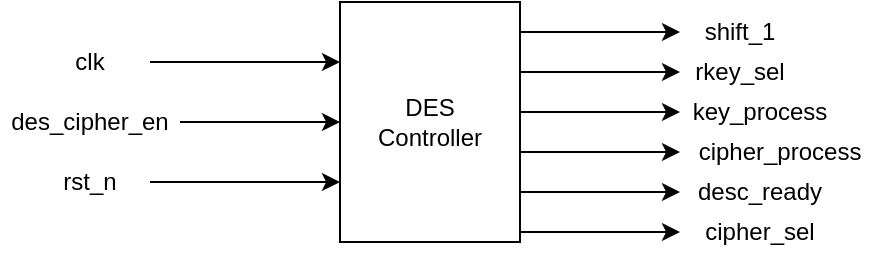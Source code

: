 <mxfile version="26.0.4" pages="4">
  <diagram name="DES_Controller_Interface" id="k89SSIEbZWFeaeD69OOl">
    <mxGraphModel dx="1050" dy="621" grid="0" gridSize="10" guides="1" tooltips="1" connect="1" arrows="1" fold="1" page="1" pageScale="1" pageWidth="1654" pageHeight="1169" math="0" shadow="0">
      <root>
        <mxCell id="0" />
        <mxCell id="1" parent="0" />
        <mxCell id="YdsA5T3ryuXLzRbde0MM-16" style="edgeStyle=orthogonalEdgeStyle;rounded=0;orthogonalLoop=1;jettySize=auto;html=1;exitX=0.75;exitY=0;exitDx=0;exitDy=0;entryX=0;entryY=0.5;entryDx=0;entryDy=0;" parent="1" source="YdsA5T3ryuXLzRbde0MM-2" target="YdsA5T3ryuXLzRbde0MM-14" edge="1">
          <mxGeometry relative="1" as="geometry">
            <Array as="points">
              <mxPoint x="570" y="335" />
            </Array>
          </mxGeometry>
        </mxCell>
        <mxCell id="YdsA5T3ryuXLzRbde0MM-17" style="edgeStyle=orthogonalEdgeStyle;rounded=0;orthogonalLoop=1;jettySize=auto;html=1;exitX=0.75;exitY=0;exitDx=0;exitDy=0;entryX=0;entryY=0.5;entryDx=0;entryDy=0;" parent="1" source="YdsA5T3ryuXLzRbde0MM-2" target="YdsA5T3ryuXLzRbde0MM-13" edge="1">
          <mxGeometry relative="1" as="geometry">
            <Array as="points">
              <mxPoint x="570" y="315" />
            </Array>
          </mxGeometry>
        </mxCell>
        <mxCell id="YdsA5T3ryuXLzRbde0MM-18" style="edgeStyle=orthogonalEdgeStyle;rounded=0;orthogonalLoop=1;jettySize=auto;html=1;exitX=0.5;exitY=0;exitDx=0;exitDy=0;entryX=0;entryY=0.5;entryDx=0;entryDy=0;" parent="1" source="YdsA5T3ryuXLzRbde0MM-2" target="YdsA5T3ryuXLzRbde0MM-12" edge="1">
          <mxGeometry relative="1" as="geometry">
            <Array as="points">
              <mxPoint x="570" y="295" />
            </Array>
          </mxGeometry>
        </mxCell>
        <mxCell id="YdsA5T3ryuXLzRbde0MM-19" style="edgeStyle=orthogonalEdgeStyle;rounded=0;orthogonalLoop=1;jettySize=auto;html=1;exitX=0.25;exitY=0;exitDx=0;exitDy=0;entryX=0;entryY=0.5;entryDx=0;entryDy=0;" parent="1" source="YdsA5T3ryuXLzRbde0MM-2" target="YdsA5T3ryuXLzRbde0MM-11" edge="1">
          <mxGeometry relative="1" as="geometry">
            <Array as="points">
              <mxPoint x="570" y="275" />
            </Array>
          </mxGeometry>
        </mxCell>
        <mxCell id="YdsA5T3ryuXLzRbde0MM-20" style="edgeStyle=orthogonalEdgeStyle;rounded=0;orthogonalLoop=1;jettySize=auto;html=1;exitX=0.25;exitY=0;exitDx=0;exitDy=0;entryX=0;entryY=0.5;entryDx=0;entryDy=0;" parent="1" source="YdsA5T3ryuXLzRbde0MM-2" target="YdsA5T3ryuXLzRbde0MM-10" edge="1">
          <mxGeometry relative="1" as="geometry">
            <Array as="points">
              <mxPoint x="570" y="255" />
            </Array>
          </mxGeometry>
        </mxCell>
        <mxCell id="TTY1IVZ8NoZ_r-1hArFS-2" style="edgeStyle=orthogonalEdgeStyle;rounded=0;orthogonalLoop=1;jettySize=auto;html=1;exitX=0.75;exitY=0;exitDx=0;exitDy=0;entryX=0;entryY=0.5;entryDx=0;entryDy=0;" parent="1" source="YdsA5T3ryuXLzRbde0MM-2" target="TTY1IVZ8NoZ_r-1hArFS-1" edge="1">
          <mxGeometry relative="1" as="geometry">
            <Array as="points">
              <mxPoint x="570" y="355" />
            </Array>
          </mxGeometry>
        </mxCell>
        <mxCell id="YdsA5T3ryuXLzRbde0MM-2" value="" style="rounded=0;whiteSpace=wrap;html=1;rotation=90;" parent="1" vertex="1">
          <mxGeometry x="465" y="255" width="120" height="90" as="geometry" />
        </mxCell>
        <mxCell id="YdsA5T3ryuXLzRbde0MM-3" value="DES&lt;div&gt;Controller&lt;/div&gt;" style="text;html=1;align=center;verticalAlign=middle;whiteSpace=wrap;rounded=0;" parent="1" vertex="1">
          <mxGeometry x="495" y="285" width="60" height="30" as="geometry" />
        </mxCell>
        <mxCell id="YdsA5T3ryuXLzRbde0MM-5" style="edgeStyle=orthogonalEdgeStyle;rounded=0;orthogonalLoop=1;jettySize=auto;html=1;exitX=1;exitY=0.5;exitDx=0;exitDy=0;entryX=0.5;entryY=1;entryDx=0;entryDy=0;" parent="1" source="YdsA5T3ryuXLzRbde0MM-4" target="YdsA5T3ryuXLzRbde0MM-2" edge="1">
          <mxGeometry relative="1" as="geometry" />
        </mxCell>
        <mxCell id="YdsA5T3ryuXLzRbde0MM-4" value="des_cipher_en" style="text;html=1;align=center;verticalAlign=middle;whiteSpace=wrap;rounded=0;" parent="1" vertex="1">
          <mxGeometry x="310" y="285" width="90" height="30" as="geometry" />
        </mxCell>
        <mxCell id="YdsA5T3ryuXLzRbde0MM-7" style="edgeStyle=orthogonalEdgeStyle;rounded=0;orthogonalLoop=1;jettySize=auto;html=1;exitX=1;exitY=0.5;exitDx=0;exitDy=0;entryX=0.25;entryY=1;entryDx=0;entryDy=0;" parent="1" source="YdsA5T3ryuXLzRbde0MM-6" target="YdsA5T3ryuXLzRbde0MM-2" edge="1">
          <mxGeometry relative="1" as="geometry" />
        </mxCell>
        <mxCell id="YdsA5T3ryuXLzRbde0MM-6" value="clk" style="text;html=1;align=center;verticalAlign=middle;whiteSpace=wrap;rounded=0;" parent="1" vertex="1">
          <mxGeometry x="325" y="255" width="60" height="30" as="geometry" />
        </mxCell>
        <mxCell id="YdsA5T3ryuXLzRbde0MM-9" style="edgeStyle=orthogonalEdgeStyle;rounded=0;orthogonalLoop=1;jettySize=auto;html=1;exitX=1;exitY=0.5;exitDx=0;exitDy=0;entryX=0.75;entryY=1;entryDx=0;entryDy=0;" parent="1" source="YdsA5T3ryuXLzRbde0MM-8" target="YdsA5T3ryuXLzRbde0MM-2" edge="1">
          <mxGeometry relative="1" as="geometry" />
        </mxCell>
        <mxCell id="YdsA5T3ryuXLzRbde0MM-8" value="rst_n" style="text;html=1;align=center;verticalAlign=middle;whiteSpace=wrap;rounded=0;" parent="1" vertex="1">
          <mxGeometry x="325" y="315" width="60" height="30" as="geometry" />
        </mxCell>
        <mxCell id="YdsA5T3ryuXLzRbde0MM-10" value="shift_1" style="text;html=1;align=center;verticalAlign=middle;whiteSpace=wrap;rounded=0;" parent="1" vertex="1">
          <mxGeometry x="650" y="240" width="60" height="30" as="geometry" />
        </mxCell>
        <mxCell id="YdsA5T3ryuXLzRbde0MM-11" value="rkey_sel" style="text;html=1;align=center;verticalAlign=middle;whiteSpace=wrap;rounded=0;" parent="1" vertex="1">
          <mxGeometry x="650" y="260" width="60" height="30" as="geometry" />
        </mxCell>
        <mxCell id="YdsA5T3ryuXLzRbde0MM-12" value="key_process" style="text;html=1;align=center;verticalAlign=middle;whiteSpace=wrap;rounded=0;" parent="1" vertex="1">
          <mxGeometry x="650" y="280" width="80" height="30" as="geometry" />
        </mxCell>
        <mxCell id="YdsA5T3ryuXLzRbde0MM-13" value="cipher_process" style="text;html=1;align=center;verticalAlign=middle;whiteSpace=wrap;rounded=0;" parent="1" vertex="1">
          <mxGeometry x="650" y="300" width="100" height="30" as="geometry" />
        </mxCell>
        <mxCell id="YdsA5T3ryuXLzRbde0MM-14" value="desc_ready" style="text;html=1;align=center;verticalAlign=middle;whiteSpace=wrap;rounded=0;" parent="1" vertex="1">
          <mxGeometry x="650" y="320" width="80" height="30" as="geometry" />
        </mxCell>
        <mxCell id="TTY1IVZ8NoZ_r-1hArFS-1" value="cipher_sel" style="text;html=1;align=center;verticalAlign=middle;whiteSpace=wrap;rounded=0;" parent="1" vertex="1">
          <mxGeometry x="650" y="340" width="80" height="30" as="geometry" />
        </mxCell>
      </root>
    </mxGraphModel>
  </diagram>
  <diagram id="LMHIF4eNHdPOfSSeTVo9" name="DES_Controller_Design">
    <mxGraphModel dx="1313" dy="776" grid="0" gridSize="10" guides="1" tooltips="1" connect="1" arrows="1" fold="1" page="1" pageScale="1" pageWidth="1654" pageHeight="1169" math="0" shadow="0">
      <root>
        <mxCell id="0" />
        <mxCell id="1" parent="0" />
        <mxCell id="DKXa0zYhm-C5U-29OT_S-4" value="" style="rounded=0;whiteSpace=wrap;html=1;fillColor=#f8cecc;strokeColor=#b85450;" vertex="1" parent="1">
          <mxGeometry x="220" y="60" width="660" height="410" as="geometry" />
        </mxCell>
        <mxCell id="kXGzfPqMYd_aEYea5C3X-18" style="edgeStyle=orthogonalEdgeStyle;rounded=0;orthogonalLoop=1;jettySize=auto;html=1;exitX=0.5;exitY=0;exitDx=0;exitDy=0;entryX=0.5;entryY=1;entryDx=0;entryDy=0;" edge="1" parent="1" source="ABwLdNoq9s5ZUgQedb3x-1" target="kXGzfPqMYd_aEYea5C3X-9">
          <mxGeometry relative="1" as="geometry" />
        </mxCell>
        <mxCell id="ABwLdNoq9s5ZUgQedb3x-1" value="" style="shape=trapezoid;perimeter=trapezoidPerimeter;whiteSpace=wrap;html=1;fixedSize=1;rotation=90;" vertex="1" parent="1">
          <mxGeometry x="250" y="310" width="120" height="60" as="geometry" />
        </mxCell>
        <mxCell id="ABwLdNoq9s5ZUgQedb3x-2" value="1X" style="text;html=1;align=center;verticalAlign=middle;whiteSpace=wrap;rounded=0;" vertex="1" parent="1">
          <mxGeometry x="295" y="300" width="30" height="30" as="geometry" />
        </mxCell>
        <mxCell id="ABwLdNoq9s5ZUgQedb3x-3" value="10" style="text;html=1;align=center;verticalAlign=middle;whiteSpace=wrap;rounded=0;" vertex="1" parent="1">
          <mxGeometry x="295" y="325" width="30" height="30" as="geometry" />
        </mxCell>
        <mxCell id="kXGzfPqMYd_aEYea5C3X-4" style="edgeStyle=orthogonalEdgeStyle;rounded=0;orthogonalLoop=1;jettySize=auto;html=1;exitX=1;exitY=0.5;exitDx=0;exitDy=0;entryX=0;entryY=0.75;entryDx=0;entryDy=0;" edge="1" parent="1" source="kXGzfPqMYd_aEYea5C3X-1" target="ABwLdNoq9s5ZUgQedb3x-1">
          <mxGeometry relative="1" as="geometry" />
        </mxCell>
        <mxCell id="kXGzfPqMYd_aEYea5C3X-1" value="des_cipher_en" style="text;html=1;align=center;verticalAlign=middle;whiteSpace=wrap;rounded=0;" vertex="1" parent="1">
          <mxGeometry x="80" y="165" width="100" height="30" as="geometry" />
        </mxCell>
        <mxCell id="kXGzfPqMYd_aEYea5C3X-20" style="edgeStyle=orthogonalEdgeStyle;rounded=0;orthogonalLoop=1;jettySize=auto;html=1;exitX=1;exitY=0.5;exitDx=0;exitDy=0;entryX=0;entryY=0.25;entryDx=0;entryDy=0;" edge="1" parent="1" source="kXGzfPqMYd_aEYea5C3X-2" target="kXGzfPqMYd_aEYea5C3X-11">
          <mxGeometry relative="1" as="geometry" />
        </mxCell>
        <mxCell id="kXGzfPqMYd_aEYea5C3X-22" style="edgeStyle=orthogonalEdgeStyle;rounded=0;orthogonalLoop=1;jettySize=auto;html=1;exitX=1;exitY=0.5;exitDx=0;exitDy=0;entryX=0;entryY=0.25;entryDx=0;entryDy=0;" edge="1" parent="1" source="kXGzfPqMYd_aEYea5C3X-2" target="kXGzfPqMYd_aEYea5C3X-13">
          <mxGeometry relative="1" as="geometry" />
        </mxCell>
        <mxCell id="kXGzfPqMYd_aEYea5C3X-34" style="edgeStyle=orthogonalEdgeStyle;rounded=0;orthogonalLoop=1;jettySize=auto;html=1;exitX=1;exitY=0.5;exitDx=0;exitDy=0;entryX=0.25;entryY=1;entryDx=0;entryDy=0;" edge="1" parent="1" source="kXGzfPqMYd_aEYea5C3X-2" target="kXGzfPqMYd_aEYea5C3X-30">
          <mxGeometry relative="1" as="geometry" />
        </mxCell>
        <mxCell id="kXGzfPqMYd_aEYea5C3X-2" value="rst_n" style="text;html=1;align=center;verticalAlign=middle;whiteSpace=wrap;rounded=0;" vertex="1" parent="1">
          <mxGeometry x="80" y="110" width="100" height="30" as="geometry" />
        </mxCell>
        <mxCell id="kXGzfPqMYd_aEYea5C3X-19" style="edgeStyle=orthogonalEdgeStyle;rounded=0;orthogonalLoop=1;jettySize=auto;html=1;exitX=1;exitY=0.5;exitDx=0;exitDy=0;entryX=0;entryY=0.75;entryDx=0;entryDy=0;" edge="1" parent="1" source="kXGzfPqMYd_aEYea5C3X-3" target="kXGzfPqMYd_aEYea5C3X-11">
          <mxGeometry relative="1" as="geometry" />
        </mxCell>
        <mxCell id="kXGzfPqMYd_aEYea5C3X-21" style="edgeStyle=orthogonalEdgeStyle;rounded=0;orthogonalLoop=1;jettySize=auto;html=1;exitX=1;exitY=0.5;exitDx=0;exitDy=0;entryX=0;entryY=0.75;entryDx=0;entryDy=0;" edge="1" parent="1" source="kXGzfPqMYd_aEYea5C3X-3" target="kXGzfPqMYd_aEYea5C3X-13">
          <mxGeometry relative="1" as="geometry" />
        </mxCell>
        <mxCell id="kXGzfPqMYd_aEYea5C3X-35" style="edgeStyle=orthogonalEdgeStyle;rounded=0;orthogonalLoop=1;jettySize=auto;html=1;exitX=1;exitY=0.5;exitDx=0;exitDy=0;" edge="1" parent="1" source="kXGzfPqMYd_aEYea5C3X-3">
          <mxGeometry relative="1" as="geometry">
            <mxPoint x="650" y="149.968" as="targetPoint" />
          </mxGeometry>
        </mxCell>
        <mxCell id="kXGzfPqMYd_aEYea5C3X-3" value="clk" style="text;html=1;align=center;verticalAlign=middle;whiteSpace=wrap;rounded=0;" vertex="1" parent="1">
          <mxGeometry x="80" y="135" width="100" height="30" as="geometry" />
        </mxCell>
        <mxCell id="kXGzfPqMYd_aEYea5C3X-16" style="edgeStyle=orthogonalEdgeStyle;rounded=0;orthogonalLoop=1;jettySize=auto;html=1;exitX=0.5;exitY=0;exitDx=0;exitDy=0;entryX=0.5;entryY=1;entryDx=0;entryDy=0;" edge="1" parent="1" source="kXGzfPqMYd_aEYea5C3X-9" target="kXGzfPqMYd_aEYea5C3X-12">
          <mxGeometry relative="1" as="geometry" />
        </mxCell>
        <mxCell id="kXGzfPqMYd_aEYea5C3X-17" style="edgeStyle=orthogonalEdgeStyle;rounded=0;orthogonalLoop=1;jettySize=auto;html=1;exitX=0.5;exitY=0;exitDx=0;exitDy=0;entryX=0.75;entryY=1;entryDx=0;entryDy=0;" edge="1" parent="1" source="kXGzfPqMYd_aEYea5C3X-9" target="ABwLdNoq9s5ZUgQedb3x-1">
          <mxGeometry relative="1" as="geometry">
            <Array as="points">
              <mxPoint x="470" y="340" />
              <mxPoint x="470" y="430" />
              <mxPoint x="260" y="430" />
              <mxPoint x="260" y="370" />
            </Array>
          </mxGeometry>
        </mxCell>
        <mxCell id="kXGzfPqMYd_aEYea5C3X-38" style="edgeStyle=orthogonalEdgeStyle;rounded=0;orthogonalLoop=1;jettySize=auto;html=1;exitX=0.5;exitY=0;exitDx=0;exitDy=0;entryX=0.75;entryY=1;entryDx=0;entryDy=0;" edge="1" parent="1" source="kXGzfPqMYd_aEYea5C3X-9" target="kXGzfPqMYd_aEYea5C3X-30">
          <mxGeometry relative="1" as="geometry">
            <Array as="points">
              <mxPoint x="470" y="340" />
              <mxPoint x="470" y="185" />
            </Array>
          </mxGeometry>
        </mxCell>
        <mxCell id="DKXa0zYhm-C5U-29OT_S-2" style="edgeStyle=orthogonalEdgeStyle;rounded=0;orthogonalLoop=1;jettySize=auto;html=1;exitX=0.5;exitY=0;exitDx=0;exitDy=0;entryX=0;entryY=0.5;entryDx=0;entryDy=0;" edge="1" parent="1" source="kXGzfPqMYd_aEYea5C3X-9" target="kXGzfPqMYd_aEYea5C3X-47">
          <mxGeometry relative="1" as="geometry">
            <Array as="points">
              <mxPoint x="470" y="340" />
              <mxPoint x="470" y="430" />
              <mxPoint x="860" y="430" />
              <mxPoint x="860" y="195" />
            </Array>
          </mxGeometry>
        </mxCell>
        <mxCell id="kXGzfPqMYd_aEYea5C3X-9" value="" style="rounded=0;whiteSpace=wrap;html=1;rotation=90;" vertex="1" parent="1">
          <mxGeometry x="385" y="315" width="80" height="50" as="geometry" />
        </mxCell>
        <mxCell id="kXGzfPqMYd_aEYea5C3X-11" value="" style="triangle;whiteSpace=wrap;html=1;rotation=90;" vertex="1" parent="1">
          <mxGeometry x="410" y="290" width="30" height="50" as="geometry" />
        </mxCell>
        <mxCell id="mqd28L23aFEn1AIfQCQ8-10" style="edgeStyle=orthogonalEdgeStyle;rounded=0;orthogonalLoop=1;jettySize=auto;html=1;exitX=0.5;exitY=0;exitDx=0;exitDy=0;entryX=0;entryY=0.5;entryDx=0;entryDy=0;" edge="1" parent="1" source="kXGzfPqMYd_aEYea5C3X-12" target="kXGzfPqMYd_aEYea5C3X-48">
          <mxGeometry relative="1" as="geometry">
            <Array as="points">
              <mxPoint x="768" y="340" />
              <mxPoint x="768" y="295" />
            </Array>
          </mxGeometry>
        </mxCell>
        <mxCell id="kXGzfPqMYd_aEYea5C3X-12" value="" style="rounded=0;whiteSpace=wrap;html=1;rotation=90;" vertex="1" parent="1">
          <mxGeometry x="550" y="315" width="80" height="50" as="geometry" />
        </mxCell>
        <mxCell id="kXGzfPqMYd_aEYea5C3X-13" value="" style="triangle;whiteSpace=wrap;html=1;rotation=90;" vertex="1" parent="1">
          <mxGeometry x="575" y="290" width="30" height="50" as="geometry" />
        </mxCell>
        <mxCell id="kXGzfPqMYd_aEYea5C3X-28" style="edgeStyle=orthogonalEdgeStyle;rounded=0;orthogonalLoop=1;jettySize=auto;html=1;exitX=1;exitY=0.5;exitDx=0;exitDy=0;entryX=0.5;entryY=1;entryDx=0;entryDy=0;" edge="1" parent="1" source="kXGzfPqMYd_aEYea5C3X-24" target="ABwLdNoq9s5ZUgQedb3x-1">
          <mxGeometry relative="1" as="geometry" />
        </mxCell>
        <mxCell id="kXGzfPqMYd_aEYea5C3X-24" value="0" style="text;html=1;align=center;verticalAlign=middle;whiteSpace=wrap;rounded=0;" vertex="1" parent="1">
          <mxGeometry x="220" y="330" width="20" height="20" as="geometry" />
        </mxCell>
        <mxCell id="kXGzfPqMYd_aEYea5C3X-26" style="edgeStyle=orthogonalEdgeStyle;rounded=0;orthogonalLoop=1;jettySize=auto;html=1;exitX=1;exitY=0.5;exitDx=0;exitDy=0;entryX=0.25;entryY=1;entryDx=0;entryDy=0;" edge="1" parent="1" source="kXGzfPqMYd_aEYea5C3X-25" target="ABwLdNoq9s5ZUgQedb3x-1">
          <mxGeometry relative="1" as="geometry" />
        </mxCell>
        <mxCell id="kXGzfPqMYd_aEYea5C3X-25" value="1" style="text;html=1;align=center;verticalAlign=middle;whiteSpace=wrap;rounded=0;" vertex="1" parent="1">
          <mxGeometry x="220" y="300" width="20" height="20" as="geometry" />
        </mxCell>
        <mxCell id="kXGzfPqMYd_aEYea5C3X-29" value="key_process" style="text;html=1;align=center;verticalAlign=middle;whiteSpace=wrap;rounded=0;" vertex="1" parent="1">
          <mxGeometry x="470" y="310" width="90" height="30" as="geometry" />
        </mxCell>
        <mxCell id="mqd28L23aFEn1AIfQCQ8-1" style="edgeStyle=orthogonalEdgeStyle;rounded=0;orthogonalLoop=1;jettySize=auto;html=1;exitX=0.25;exitY=0;exitDx=0;exitDy=0;entryX=0;entryY=0.5;entryDx=0;entryDy=0;" edge="1" parent="1" source="kXGzfPqMYd_aEYea5C3X-30" target="kXGzfPqMYd_aEYea5C3X-41">
          <mxGeometry relative="1" as="geometry">
            <Array as="points">
              <mxPoint x="730" y="105" />
            </Array>
          </mxGeometry>
        </mxCell>
        <mxCell id="mqd28L23aFEn1AIfQCQ8-2" style="edgeStyle=orthogonalEdgeStyle;rounded=0;orthogonalLoop=1;jettySize=auto;html=1;exitX=0.25;exitY=0;exitDx=0;exitDy=0;entryX=0;entryY=0.5;entryDx=0;entryDy=0;" edge="1" parent="1" source="kXGzfPqMYd_aEYea5C3X-30" target="kXGzfPqMYd_aEYea5C3X-42">
          <mxGeometry relative="1" as="geometry">
            <Array as="points">
              <mxPoint x="730" y="120" />
              <mxPoint x="860" y="120" />
              <mxPoint x="860" y="150" />
            </Array>
          </mxGeometry>
        </mxCell>
        <mxCell id="mqd28L23aFEn1AIfQCQ8-4" style="edgeStyle=orthogonalEdgeStyle;rounded=0;orthogonalLoop=1;jettySize=auto;html=1;exitX=0.75;exitY=0;exitDx=0;exitDy=0;entryX=0;entryY=0.5;entryDx=0;entryDy=0;" edge="1" parent="1" source="kXGzfPqMYd_aEYea5C3X-30" target="kXGzfPqMYd_aEYea5C3X-43">
          <mxGeometry relative="1" as="geometry">
            <Array as="points">
              <mxPoint x="730" y="140" />
              <mxPoint x="825" y="140" />
              <mxPoint x="825" y="245" />
            </Array>
          </mxGeometry>
        </mxCell>
        <mxCell id="mqd28L23aFEn1AIfQCQ8-7" style="edgeStyle=orthogonalEdgeStyle;rounded=0;orthogonalLoop=1;jettySize=auto;html=1;exitX=0.75;exitY=0;exitDx=0;exitDy=0;entryX=0;entryY=0.5;entryDx=0;entryDy=0;" edge="1" parent="1" source="kXGzfPqMYd_aEYea5C3X-30" target="kXGzfPqMYd_aEYea5C3X-45">
          <mxGeometry relative="1" as="geometry">
            <Array as="points">
              <mxPoint x="730" y="180" />
              <mxPoint x="800" y="180" />
              <mxPoint x="800" y="350" />
            </Array>
          </mxGeometry>
        </mxCell>
        <mxCell id="mqd28L23aFEn1AIfQCQ8-9" style="edgeStyle=orthogonalEdgeStyle;rounded=0;orthogonalLoop=1;jettySize=auto;html=1;exitX=0.75;exitY=0;exitDx=0;exitDy=0;entryX=0;entryY=0.25;entryDx=0;entryDy=0;" edge="1" parent="1" source="kXGzfPqMYd_aEYea5C3X-30" target="ABwLdNoq9s5ZUgQedb3x-1">
          <mxGeometry relative="1" as="geometry" />
        </mxCell>
        <mxCell id="kXGzfPqMYd_aEYea5C3X-30" value="" style="rounded=0;whiteSpace=wrap;html=1;rotation=90;" vertex="1" parent="1">
          <mxGeometry x="630" y="115" width="120" height="80" as="geometry" />
        </mxCell>
        <mxCell id="kXGzfPqMYd_aEYea5C3X-37" value="DES_counter" style="text;html=1;align=center;verticalAlign=middle;resizable=0;points=[];autosize=1;strokeColor=none;fillColor=none;" vertex="1" parent="1">
          <mxGeometry x="645" y="135" width="90" height="30" as="geometry" />
        </mxCell>
        <mxCell id="kXGzfPqMYd_aEYea5C3X-40" value="" style="shape=waypoint;sketch=0;fillStyle=solid;size=6;pointerEvents=1;points=[];fillColor=none;resizable=0;rotatable=0;perimeter=centerPerimeter;snapToPoint=1;" vertex="1" parent="1">
          <mxGeometry x="460" y="330" width="20" height="20" as="geometry" />
        </mxCell>
        <mxCell id="kXGzfPqMYd_aEYea5C3X-41" value="shift_1" style="text;html=1;align=center;verticalAlign=middle;whiteSpace=wrap;rounded=0;" vertex="1" parent="1">
          <mxGeometry x="920" y="90" width="60" height="30" as="geometry" />
        </mxCell>
        <mxCell id="kXGzfPqMYd_aEYea5C3X-42" value="rkey_sel" style="text;html=1;align=center;verticalAlign=middle;whiteSpace=wrap;rounded=0;" vertex="1" parent="1">
          <mxGeometry x="920" y="135" width="60" height="30" as="geometry" />
        </mxCell>
        <mxCell id="kXGzfPqMYd_aEYea5C3X-43" value="cipher_sel" style="text;html=1;align=center;verticalAlign=middle;whiteSpace=wrap;rounded=0;" vertex="1" parent="1">
          <mxGeometry x="920" y="230" width="80" height="30" as="geometry" />
        </mxCell>
        <mxCell id="kXGzfPqMYd_aEYea5C3X-45" value="desc_ready" style="text;html=1;align=center;verticalAlign=middle;whiteSpace=wrap;rounded=0;" vertex="1" parent="1">
          <mxGeometry x="917.5" y="335" width="85" height="30" as="geometry" />
        </mxCell>
        <mxCell id="kXGzfPqMYd_aEYea5C3X-46" value="cipher_complete" style="text;html=1;align=center;verticalAlign=middle;whiteSpace=wrap;rounded=0;" vertex="1" parent="1">
          <mxGeometry x="642.5" y="220" width="95" height="30" as="geometry" />
        </mxCell>
        <mxCell id="kXGzfPqMYd_aEYea5C3X-47" value="key_process" style="text;html=1;align=center;verticalAlign=middle;whiteSpace=wrap;rounded=0;" vertex="1" parent="1">
          <mxGeometry x="920" y="180" width="90" height="30" as="geometry" />
        </mxCell>
        <mxCell id="kXGzfPqMYd_aEYea5C3X-48" value="cipher_process" style="text;html=1;align=center;verticalAlign=middle;whiteSpace=wrap;rounded=0;" vertex="1" parent="1">
          <mxGeometry x="920" y="280" width="100" height="30" as="geometry" />
        </mxCell>
        <mxCell id="DKXa0zYhm-C5U-29OT_S-3" value="" style="shape=waypoint;sketch=0;fillStyle=solid;size=6;pointerEvents=1;points=[];fillColor=none;resizable=0;rotatable=0;perimeter=centerPerimeter;snapToPoint=1;" vertex="1" parent="1">
          <mxGeometry x="460" y="420" width="20" height="20" as="geometry" />
        </mxCell>
      </root>
    </mxGraphModel>
  </diagram>
  <diagram id="acjMdJYjHdAUFqTSWW0F" name="DES_Counter_Interface">
    <mxGraphModel dx="457" dy="270" grid="0" gridSize="10" guides="1" tooltips="1" connect="1" arrows="1" fold="1" page="1" pageScale="1" pageWidth="1654" pageHeight="1169" math="0" shadow="0">
      <root>
        <mxCell id="0" />
        <mxCell id="1" parent="0" />
        <mxCell id="cA6O9b7rcIlIppAXqwWe-2" style="edgeStyle=orthogonalEdgeStyle;rounded=0;orthogonalLoop=1;jettySize=auto;html=1;exitX=0.25;exitY=0;exitDx=0;exitDy=0;entryX=0;entryY=0.5;entryDx=0;entryDy=0;" edge="1" parent="1" source="5itBAFc7XWtd4QWDQYrk-1" target="5itBAFc7XWtd4QWDQYrk-9">
          <mxGeometry relative="1" as="geometry">
            <Array as="points">
              <mxPoint x="360" y="175" />
            </Array>
          </mxGeometry>
        </mxCell>
        <mxCell id="cA6O9b7rcIlIppAXqwWe-3" style="edgeStyle=orthogonalEdgeStyle;rounded=0;orthogonalLoop=1;jettySize=auto;html=1;exitX=0.25;exitY=0;exitDx=0;exitDy=0;entryX=0;entryY=0.5;entryDx=0;entryDy=0;" edge="1" parent="1" source="5itBAFc7XWtd4QWDQYrk-1" target="5itBAFc7XWtd4QWDQYrk-10">
          <mxGeometry relative="1" as="geometry">
            <Array as="points">
              <mxPoint x="360" y="193" />
              <mxPoint x="380" y="193" />
            </Array>
          </mxGeometry>
        </mxCell>
        <mxCell id="cA6O9b7rcIlIppAXqwWe-4" style="edgeStyle=orthogonalEdgeStyle;rounded=0;orthogonalLoop=1;jettySize=auto;html=1;exitX=0.5;exitY=0;exitDx=0;exitDy=0;entryX=0;entryY=0.5;entryDx=0;entryDy=0;" edge="1" parent="1">
          <mxGeometry relative="1" as="geometry">
            <mxPoint x="359.99" y="220" as="sourcePoint" />
            <mxPoint x="389.99" y="212.5" as="targetPoint" />
            <Array as="points">
              <mxPoint x="360" y="213" />
              <mxPoint x="380" y="213" />
            </Array>
          </mxGeometry>
        </mxCell>
        <mxCell id="cA6O9b7rcIlIppAXqwWe-7" style="edgeStyle=orthogonalEdgeStyle;rounded=0;orthogonalLoop=1;jettySize=auto;html=1;exitX=0.75;exitY=0;exitDx=0;exitDy=0;entryX=0;entryY=0.5;entryDx=0;entryDy=0;" edge="1" parent="1" source="5itBAFc7XWtd4QWDQYrk-1" target="ZpZYHmm2S-SU5fsfbWaA-2">
          <mxGeometry relative="1" as="geometry">
            <Array as="points">
              <mxPoint x="360" y="237" />
              <mxPoint x="380" y="237" />
            </Array>
          </mxGeometry>
        </mxCell>
        <mxCell id="cA6O9b7rcIlIppAXqwWe-8" style="edgeStyle=orthogonalEdgeStyle;rounded=0;orthogonalLoop=1;jettySize=auto;html=1;exitX=0.75;exitY=0;exitDx=0;exitDy=0;entryX=0;entryY=0.5;entryDx=0;entryDy=0;" edge="1" parent="1" source="5itBAFc7XWtd4QWDQYrk-1" target="cA6O9b7rcIlIppAXqwWe-1">
          <mxGeometry relative="1" as="geometry">
            <Array as="points">
              <mxPoint x="360" y="258" />
              <mxPoint x="390" y="258" />
            </Array>
          </mxGeometry>
        </mxCell>
        <mxCell id="5itBAFc7XWtd4QWDQYrk-1" value="" style="rounded=0;whiteSpace=wrap;html=1;rotation=90;" vertex="1" parent="1">
          <mxGeometry x="260" y="180" width="120" height="80" as="geometry" />
        </mxCell>
        <mxCell id="5itBAFc7XWtd4QWDQYrk-2" value="DES&lt;div&gt;Counter&lt;/div&gt;" style="text;html=1;align=center;verticalAlign=middle;whiteSpace=wrap;rounded=0;" vertex="1" parent="1">
          <mxGeometry x="290" y="205" width="60" height="30" as="geometry" />
        </mxCell>
        <mxCell id="5itBAFc7XWtd4QWDQYrk-4" style="edgeStyle=orthogonalEdgeStyle;rounded=0;orthogonalLoop=1;jettySize=auto;html=1;exitX=1;exitY=0.5;exitDx=0;exitDy=0;entryX=0.25;entryY=1;entryDx=0;entryDy=0;" edge="1" parent="1" source="5itBAFc7XWtd4QWDQYrk-3" target="5itBAFc7XWtd4QWDQYrk-1">
          <mxGeometry relative="1" as="geometry" />
        </mxCell>
        <mxCell id="5itBAFc7XWtd4QWDQYrk-3" value="clk" style="text;html=1;align=center;verticalAlign=middle;whiteSpace=wrap;rounded=0;" vertex="1" parent="1">
          <mxGeometry x="170" y="175" width="60" height="30" as="geometry" />
        </mxCell>
        <mxCell id="5itBAFc7XWtd4QWDQYrk-6" style="edgeStyle=orthogonalEdgeStyle;rounded=0;orthogonalLoop=1;jettySize=auto;html=1;exitX=1;exitY=0.5;exitDx=0;exitDy=0;entryX=0.5;entryY=1;entryDx=0;entryDy=0;" edge="1" parent="1" source="5itBAFc7XWtd4QWDQYrk-5" target="5itBAFc7XWtd4QWDQYrk-1">
          <mxGeometry relative="1" as="geometry" />
        </mxCell>
        <mxCell id="5itBAFc7XWtd4QWDQYrk-5" value="rst_n" style="text;html=1;align=center;verticalAlign=middle;whiteSpace=wrap;rounded=0;" vertex="1" parent="1">
          <mxGeometry x="170" y="205" width="60" height="30" as="geometry" />
        </mxCell>
        <mxCell id="5itBAFc7XWtd4QWDQYrk-8" style="edgeStyle=orthogonalEdgeStyle;rounded=0;orthogonalLoop=1;jettySize=auto;html=1;exitX=1;exitY=0.5;exitDx=0;exitDy=0;entryX=0.75;entryY=1;entryDx=0;entryDy=0;" edge="1" parent="1" source="5itBAFc7XWtd4QWDQYrk-7" target="5itBAFc7XWtd4QWDQYrk-1">
          <mxGeometry relative="1" as="geometry" />
        </mxCell>
        <mxCell id="5itBAFc7XWtd4QWDQYrk-7" value="key_process" style="text;html=1;align=center;verticalAlign=middle;whiteSpace=wrap;rounded=0;" vertex="1" parent="1">
          <mxGeometry x="150" y="235" width="80" height="30" as="geometry" />
        </mxCell>
        <mxCell id="5itBAFc7XWtd4QWDQYrk-9" value="cipher_complete" style="text;html=1;align=center;verticalAlign=middle;whiteSpace=wrap;rounded=0;" vertex="1" parent="1">
          <mxGeometry x="390" y="160" width="100" height="30" as="geometry" />
        </mxCell>
        <mxCell id="5itBAFc7XWtd4QWDQYrk-10" value="shift_1" style="text;html=1;align=center;verticalAlign=middle;whiteSpace=wrap;rounded=0;" vertex="1" parent="1">
          <mxGeometry x="390" y="185" width="60" height="15" as="geometry" />
        </mxCell>
        <mxCell id="5itBAFc7XWtd4QWDQYrk-11" value="rkey_sel" style="text;html=1;align=center;verticalAlign=middle;whiteSpace=wrap;rounded=0;" vertex="1" parent="1">
          <mxGeometry x="390" y="205" width="60" height="15" as="geometry" />
        </mxCell>
        <mxCell id="ZpZYHmm2S-SU5fsfbWaA-2" value="cipher_sel" style="text;html=1;align=center;verticalAlign=middle;whiteSpace=wrap;rounded=0;" vertex="1" parent="1">
          <mxGeometry x="390" y="230" width="60" height="15" as="geometry" />
        </mxCell>
        <mxCell id="cA6O9b7rcIlIppAXqwWe-1" value="desc_ready" style="text;html=1;align=center;verticalAlign=middle;whiteSpace=wrap;rounded=0;" vertex="1" parent="1">
          <mxGeometry x="390" y="250" width="70" height="15" as="geometry" />
        </mxCell>
      </root>
    </mxGraphModel>
  </diagram>
  <diagram id="u_gY5odpyjh4NwlmgRsp" name="DES_Counter_Design">
    <mxGraphModel dx="1050" dy="621" grid="0" gridSize="10" guides="1" tooltips="1" connect="1" arrows="1" fold="1" page="1" pageScale="1" pageWidth="1654" pageHeight="1169" math="0" shadow="0">
      <root>
        <mxCell id="0" />
        <mxCell id="1" parent="0" />
        <mxCell id="u4v2pNh1stufFCgr_ozD-1" value="" style="rounded=0;whiteSpace=wrap;html=1;fillColor=#f8cecc;strokeColor=#b85450;" parent="1" vertex="1">
          <mxGeometry x="255" y="115" width="806" height="556" as="geometry" />
        </mxCell>
        <mxCell id="q1CBj9_0wooxSxkWNAXT-10" style="edgeStyle=orthogonalEdgeStyle;rounded=0;orthogonalLoop=1;jettySize=auto;html=1;exitX=1;exitY=0.5;exitDx=0;exitDy=0;entryX=0;entryY=0.25;entryDx=0;entryDy=0;" parent="1" source="7o9bkx7ng-Dp5FStzxth-1" target="q1CBj9_0wooxSxkWNAXT-3" edge="1">
          <mxGeometry relative="1" as="geometry" />
        </mxCell>
        <mxCell id="q1CBj9_0wooxSxkWNAXT-36" style="edgeStyle=orthogonalEdgeStyle;rounded=0;orthogonalLoop=1;jettySize=auto;html=1;exitX=1;exitY=0.5;exitDx=0;exitDy=0;entryX=0;entryY=0.25;entryDx=0;entryDy=0;" parent="1" source="7o9bkx7ng-Dp5FStzxth-1" target="q1CBj9_0wooxSxkWNAXT-34" edge="1">
          <mxGeometry relative="1" as="geometry">
            <Array as="points">
              <mxPoint x="284" y="190" />
              <mxPoint x="284" y="170" />
              <mxPoint x="943" y="170" />
            </Array>
          </mxGeometry>
        </mxCell>
        <mxCell id="7o9bkx7ng-Dp5FStzxth-1" value="clk" style="text;html=1;align=center;verticalAlign=middle;whiteSpace=wrap;rounded=0;" parent="1" vertex="1">
          <mxGeometry x="170" y="175" width="60" height="30" as="geometry" />
        </mxCell>
        <mxCell id="q1CBj9_0wooxSxkWNAXT-9" style="edgeStyle=orthogonalEdgeStyle;rounded=0;orthogonalLoop=1;jettySize=auto;html=1;exitX=1;exitY=0.5;exitDx=0;exitDy=0;entryX=0;entryY=0.75;entryDx=0;entryDy=0;" parent="1" source="7o9bkx7ng-Dp5FStzxth-2" target="q1CBj9_0wooxSxkWNAXT-3" edge="1">
          <mxGeometry relative="1" as="geometry" />
        </mxCell>
        <mxCell id="q1CBj9_0wooxSxkWNAXT-37" style="edgeStyle=orthogonalEdgeStyle;rounded=0;orthogonalLoop=1;jettySize=auto;html=1;exitX=1;exitY=0.5;exitDx=0;exitDy=0;entryX=0;entryY=0.75;entryDx=0;entryDy=0;" parent="1" source="7o9bkx7ng-Dp5FStzxth-2" target="q1CBj9_0wooxSxkWNAXT-34" edge="1">
          <mxGeometry relative="1" as="geometry">
            <Array as="points">
              <mxPoint x="266" y="220" />
              <mxPoint x="266" y="180" />
              <mxPoint x="918" y="180" />
            </Array>
          </mxGeometry>
        </mxCell>
        <mxCell id="7o9bkx7ng-Dp5FStzxth-2" value="rst_n" style="text;html=1;align=center;verticalAlign=middle;whiteSpace=wrap;rounded=0;" parent="1" vertex="1">
          <mxGeometry x="170" y="205" width="60" height="30" as="geometry" />
        </mxCell>
        <mxCell id="q1CBj9_0wooxSxkWNAXT-4" style="edgeStyle=orthogonalEdgeStyle;rounded=0;orthogonalLoop=1;jettySize=auto;html=1;exitX=1;exitY=0.5;exitDx=0;exitDy=0;entryX=0.5;entryY=0;entryDx=0;entryDy=0;" parent="1" source="7o9bkx7ng-Dp5FStzxth-3" target="7o9bkx7ng-Dp5FStzxth-7" edge="1">
          <mxGeometry relative="1" as="geometry" />
        </mxCell>
        <mxCell id="7o9bkx7ng-Dp5FStzxth-3" value="key_process" style="text;html=1;align=center;verticalAlign=middle;whiteSpace=wrap;rounded=0;" parent="1" vertex="1">
          <mxGeometry x="150" y="235" width="80" height="30" as="geometry" />
        </mxCell>
        <mxCell id="q1CBj9_0wooxSxkWNAXT-40" style="edgeStyle=orthogonalEdgeStyle;rounded=0;orthogonalLoop=1;jettySize=auto;html=1;exitX=0.5;exitY=0;exitDx=0;exitDy=0;entryX=0.5;entryY=1;entryDx=0;entryDy=0;" parent="1" source="7o9bkx7ng-Dp5FStzxth-4" target="q1CBj9_0wooxSxkWNAXT-2" edge="1">
          <mxGeometry relative="1" as="geometry" />
        </mxCell>
        <mxCell id="7o9bkx7ng-Dp5FStzxth-4" value="" style="shape=trapezoid;perimeter=trapezoidPerimeter;whiteSpace=wrap;html=1;fixedSize=1;rotation=90;" parent="1" vertex="1">
          <mxGeometry x="340" y="300" width="80" height="40" as="geometry" />
        </mxCell>
        <mxCell id="7o9bkx7ng-Dp5FStzxth-6" style="edgeStyle=orthogonalEdgeStyle;rounded=0;orthogonalLoop=1;jettySize=auto;html=1;exitX=1;exitY=0.5;exitDx=0;exitDy=0;entryX=0.25;entryY=1;entryDx=0;entryDy=0;" parent="1" source="7o9bkx7ng-Dp5FStzxth-5" target="7o9bkx7ng-Dp5FStzxth-4" edge="1">
          <mxGeometry relative="1" as="geometry">
            <Array as="points">
              <mxPoint x="320" y="300" />
            </Array>
          </mxGeometry>
        </mxCell>
        <mxCell id="7o9bkx7ng-Dp5FStzxth-5" value="" style="rounded=0;whiteSpace=wrap;html=1;" parent="1" vertex="1">
          <mxGeometry x="290" y="280" width="30" height="30" as="geometry" />
        </mxCell>
        <mxCell id="7o9bkx7ng-Dp5FStzxth-7" value="1" style="text;html=1;align=center;verticalAlign=middle;whiteSpace=wrap;rounded=0;" parent="1" vertex="1">
          <mxGeometry x="370" y="290" width="20" height="20" as="geometry" />
        </mxCell>
        <mxCell id="7o9bkx7ng-Dp5FStzxth-8" value="0" style="text;html=1;align=center;verticalAlign=middle;whiteSpace=wrap;rounded=0;" parent="1" vertex="1">
          <mxGeometry x="370" y="330" width="20" height="20" as="geometry" />
        </mxCell>
        <mxCell id="q1CBj9_0wooxSxkWNAXT-7" style="edgeStyle=orthogonalEdgeStyle;rounded=0;orthogonalLoop=1;jettySize=auto;html=1;exitX=0.5;exitY=0;exitDx=0;exitDy=0;entryX=0.75;entryY=1;entryDx=0;entryDy=0;" parent="1" source="q1CBj9_0wooxSxkWNAXT-2" target="7o9bkx7ng-Dp5FStzxth-4" edge="1">
          <mxGeometry relative="1" as="geometry">
            <Array as="points">
              <mxPoint x="510" y="320" />
              <mxPoint x="510" y="380" />
              <mxPoint x="270" y="380" />
              <mxPoint x="270" y="340" />
            </Array>
          </mxGeometry>
        </mxCell>
        <mxCell id="q1CBj9_0wooxSxkWNAXT-8" style="edgeStyle=orthogonalEdgeStyle;rounded=0;orthogonalLoop=1;jettySize=auto;html=1;exitX=0.5;exitY=0;exitDx=0;exitDy=0;entryX=0;entryY=0.5;entryDx=0;entryDy=0;" parent="1" source="q1CBj9_0wooxSxkWNAXT-2" target="7o9bkx7ng-Dp5FStzxth-5" edge="1">
          <mxGeometry relative="1" as="geometry">
            <Array as="points">
              <mxPoint x="510" y="320" />
              <mxPoint x="510" y="380" />
              <mxPoint x="270" y="380" />
              <mxPoint x="270" y="295" />
            </Array>
          </mxGeometry>
        </mxCell>
        <mxCell id="q1CBj9_0wooxSxkWNAXT-19" style="edgeStyle=orthogonalEdgeStyle;rounded=0;orthogonalLoop=1;jettySize=auto;html=1;exitX=0.5;exitY=0;exitDx=0;exitDy=0;entryX=0;entryY=0.5;entryDx=0;entryDy=0;" parent="1" source="q1CBj9_0wooxSxkWNAXT-2" target="q1CBj9_0wooxSxkWNAXT-12" edge="1">
          <mxGeometry relative="1" as="geometry">
            <Array as="points">
              <mxPoint x="540" y="320" />
              <mxPoint x="540" y="325" />
            </Array>
          </mxGeometry>
        </mxCell>
        <mxCell id="q1CBj9_0wooxSxkWNAXT-20" style="edgeStyle=orthogonalEdgeStyle;rounded=0;orthogonalLoop=1;jettySize=auto;html=1;exitX=0.5;exitY=0;exitDx=0;exitDy=0;entryX=0;entryY=0.5;entryDx=0;entryDy=0;" parent="1" source="q1CBj9_0wooxSxkWNAXT-2" target="q1CBj9_0wooxSxkWNAXT-14" edge="1">
          <mxGeometry relative="1" as="geometry">
            <Array as="points">
              <mxPoint x="540" y="320" />
              <mxPoint x="540" y="395" />
            </Array>
          </mxGeometry>
        </mxCell>
        <mxCell id="q1CBj9_0wooxSxkWNAXT-2" value="" style="rounded=0;whiteSpace=wrap;html=1;rotation=90;" parent="1" vertex="1">
          <mxGeometry x="400" y="295" width="80" height="50" as="geometry" />
        </mxCell>
        <mxCell id="q1CBj9_0wooxSxkWNAXT-3" value="" style="triangle;whiteSpace=wrap;html=1;rotation=90;" parent="1" vertex="1">
          <mxGeometry x="425" y="270" width="30" height="50" as="geometry" />
        </mxCell>
        <mxCell id="q1CBj9_0wooxSxkWNAXT-5" value="+1" style="text;html=1;align=center;verticalAlign=middle;whiteSpace=wrap;rounded=0;" parent="1" vertex="1">
          <mxGeometry x="292.5" y="280" width="25" height="30" as="geometry" />
        </mxCell>
        <mxCell id="flu2U8KQeIeECKuFhaiY-10" style="edgeStyle=orthogonalEdgeStyle;rounded=0;orthogonalLoop=1;jettySize=auto;html=1;exitX=1;exitY=0.5;exitDx=0;exitDy=0;exitPerimeter=0;entryX=0;entryY=0.5;entryDx=0;entryDy=0;" parent="1" source="q1CBj9_0wooxSxkWNAXT-11" target="flu2U8KQeIeECKuFhaiY-1" edge="1">
          <mxGeometry relative="1" as="geometry">
            <Array as="points">
              <mxPoint x="790" y="250" />
              <mxPoint x="790" y="195" />
            </Array>
          </mxGeometry>
        </mxCell>
        <mxCell id="q1CBj9_0wooxSxkWNAXT-11" value="" style="shape=or;whiteSpace=wrap;html=1;" parent="1" vertex="1">
          <mxGeometry x="600" y="220" width="60" height="60" as="geometry" />
        </mxCell>
        <mxCell id="flu2U8KQeIeECKuFhaiY-11" style="edgeStyle=orthogonalEdgeStyle;rounded=0;orthogonalLoop=1;jettySize=auto;html=1;exitX=1;exitY=0.5;exitDx=0;exitDy=0;entryX=0;entryY=0.5;entryDx=0;entryDy=0;" parent="1" source="q1CBj9_0wooxSxkWNAXT-12" target="flu2U8KQeIeECKuFhaiY-4" edge="1">
          <mxGeometry relative="1" as="geometry">
            <Array as="points">
              <mxPoint x="770" y="325" />
              <mxPoint x="770" y="190" />
              <mxPoint x="1020" y="190" />
              <mxPoint x="1020" y="377" />
            </Array>
          </mxGeometry>
        </mxCell>
        <mxCell id="q1CBj9_0wooxSxkWNAXT-12" value="" style="ellipse;whiteSpace=wrap;html=1;aspect=fixed;" parent="1" vertex="1">
          <mxGeometry x="600" y="300" width="50" height="50" as="geometry" />
        </mxCell>
        <mxCell id="q1CBj9_0wooxSxkWNAXT-14" value="" style="ellipse;whiteSpace=wrap;html=1;aspect=fixed;" parent="1" vertex="1">
          <mxGeometry x="600" y="370" width="50" height="50" as="geometry" />
        </mxCell>
        <mxCell id="q1CBj9_0wooxSxkWNAXT-25" style="edgeStyle=orthogonalEdgeStyle;rounded=0;orthogonalLoop=1;jettySize=auto;html=1;exitX=1;exitY=0.5;exitDx=0;exitDy=0;exitPerimeter=0;entryX=0;entryY=0.5;entryDx=0;entryDy=0;" parent="1" source="q1CBj9_0wooxSxkWNAXT-15" target="q1CBj9_0wooxSxkWNAXT-16" edge="1">
          <mxGeometry relative="1" as="geometry" />
        </mxCell>
        <mxCell id="flu2U8KQeIeECKuFhaiY-9" style="edgeStyle=orthogonalEdgeStyle;rounded=0;orthogonalLoop=1;jettySize=auto;html=1;exitX=1;exitY=0.5;exitDx=0;exitDy=0;exitPerimeter=0;entryX=0;entryY=0.5;entryDx=0;entryDy=0;" parent="1" source="q1CBj9_0wooxSxkWNAXT-15" target="flu2U8KQeIeECKuFhaiY-3" edge="1">
          <mxGeometry relative="1" as="geometry">
            <Array as="points">
              <mxPoint x="710" y="470" />
              <mxPoint x="710" y="620" />
              <mxPoint x="1010" y="620" />
              <mxPoint x="1010" y="307" />
            </Array>
          </mxGeometry>
        </mxCell>
        <mxCell id="q1CBj9_0wooxSxkWNAXT-15" value="" style="shape=xor;whiteSpace=wrap;html=1;" parent="1" vertex="1">
          <mxGeometry x="590" y="440" width="60" height="60" as="geometry" />
        </mxCell>
        <mxCell id="q1CBj9_0wooxSxkWNAXT-16" value="" style="triangle;whiteSpace=wrap;html=1;" parent="1" vertex="1">
          <mxGeometry x="720" y="445" width="40" height="50" as="geometry" />
        </mxCell>
        <mxCell id="q1CBj9_0wooxSxkWNAXT-17" value="" style="ellipse;whiteSpace=wrap;html=1;aspect=fixed;" parent="1" vertex="1">
          <mxGeometry x="760" y="465" width="10" height="10" as="geometry" />
        </mxCell>
        <mxCell id="q1CBj9_0wooxSxkWNAXT-18" style="edgeStyle=orthogonalEdgeStyle;rounded=0;orthogonalLoop=1;jettySize=auto;html=1;exitX=0.5;exitY=0;exitDx=0;exitDy=0;entryX=0;entryY=0.5;entryDx=0;entryDy=0;entryPerimeter=0;" parent="1" source="q1CBj9_0wooxSxkWNAXT-2" target="q1CBj9_0wooxSxkWNAXT-11" edge="1">
          <mxGeometry relative="1" as="geometry">
            <Array as="points">
              <mxPoint x="540" y="320" />
              <mxPoint x="540" y="250" />
            </Array>
          </mxGeometry>
        </mxCell>
        <mxCell id="q1CBj9_0wooxSxkWNAXT-24" style="edgeStyle=orthogonalEdgeStyle;rounded=0;orthogonalLoop=1;jettySize=auto;html=1;exitX=0.5;exitY=0;exitDx=0;exitDy=0;entryX=0.25;entryY=0.5;entryDx=0;entryDy=0;entryPerimeter=0;" parent="1" source="q1CBj9_0wooxSxkWNAXT-2" target="q1CBj9_0wooxSxkWNAXT-15" edge="1">
          <mxGeometry relative="1" as="geometry">
            <Array as="points">
              <mxPoint x="540" y="320" />
              <mxPoint x="540" y="470" />
            </Array>
          </mxGeometry>
        </mxCell>
        <mxCell id="flu2U8KQeIeECKuFhaiY-8" style="edgeStyle=orthogonalEdgeStyle;rounded=0;orthogonalLoop=1;jettySize=auto;html=1;exitX=1;exitY=0.5;exitDx=0;exitDy=0;exitPerimeter=0;entryX=0;entryY=0.5;entryDx=0;entryDy=0;" parent="1" source="q1CBj9_0wooxSxkWNAXT-26" target="flu2U8KQeIeECKuFhaiY-2" edge="1">
          <mxGeometry relative="1" as="geometry">
            <Array as="points">
              <mxPoint x="1000" y="360" />
              <mxPoint x="1000" y="250" />
            </Array>
          </mxGeometry>
        </mxCell>
        <mxCell id="q1CBj9_0wooxSxkWNAXT-26" value="" style="shape=xor;whiteSpace=wrap;html=1;" parent="1" vertex="1">
          <mxGeometry x="827" y="200" width="63" height="320" as="geometry" />
        </mxCell>
        <mxCell id="q1CBj9_0wooxSxkWNAXT-29" style="edgeStyle=orthogonalEdgeStyle;rounded=0;orthogonalLoop=1;jettySize=auto;html=1;exitX=1;exitY=0.5;exitDx=0;exitDy=0;entryX=0.206;entryY=0.391;entryDx=0;entryDy=0;entryPerimeter=0;" parent="1" source="q1CBj9_0wooxSxkWNAXT-12" target="q1CBj9_0wooxSxkWNAXT-26" edge="1">
          <mxGeometry relative="1" as="geometry" />
        </mxCell>
        <mxCell id="q1CBj9_0wooxSxkWNAXT-30" style="edgeStyle=orthogonalEdgeStyle;rounded=0;orthogonalLoop=1;jettySize=auto;html=1;exitX=1;exitY=0.5;exitDx=0;exitDy=0;exitPerimeter=0;entryX=0.073;entryY=0.155;entryDx=0;entryDy=0;entryPerimeter=0;" parent="1" source="q1CBj9_0wooxSxkWNAXT-11" target="q1CBj9_0wooxSxkWNAXT-26" edge="1">
          <mxGeometry relative="1" as="geometry" />
        </mxCell>
        <mxCell id="q1CBj9_0wooxSxkWNAXT-31" style="edgeStyle=orthogonalEdgeStyle;rounded=0;orthogonalLoop=1;jettySize=auto;html=1;exitX=1;exitY=0.5;exitDx=0;exitDy=0;entryX=0.206;entryY=0.608;entryDx=0;entryDy=0;entryPerimeter=0;" parent="1" source="q1CBj9_0wooxSxkWNAXT-14" target="q1CBj9_0wooxSxkWNAXT-26" edge="1">
          <mxGeometry relative="1" as="geometry" />
        </mxCell>
        <mxCell id="q1CBj9_0wooxSxkWNAXT-32" style="edgeStyle=orthogonalEdgeStyle;rounded=0;orthogonalLoop=1;jettySize=auto;html=1;exitX=1;exitY=0.5;exitDx=0;exitDy=0;entryX=0.134;entryY=0.845;entryDx=0;entryDy=0;entryPerimeter=0;" parent="1" source="q1CBj9_0wooxSxkWNAXT-17" target="q1CBj9_0wooxSxkWNAXT-26" edge="1">
          <mxGeometry relative="1" as="geometry" />
        </mxCell>
        <mxCell id="q1CBj9_0wooxSxkWNAXT-35" style="edgeStyle=orthogonalEdgeStyle;rounded=0;orthogonalLoop=1;jettySize=auto;html=1;exitX=0.5;exitY=1;exitDx=0;exitDy=0;endArrow=none;endFill=0;" parent="1" source="q1CBj9_0wooxSxkWNAXT-33" edge="1">
          <mxGeometry relative="1" as="geometry">
            <mxPoint x="790" y="470" as="targetPoint" />
          </mxGeometry>
        </mxCell>
        <mxCell id="flu2U8KQeIeECKuFhaiY-7" style="edgeStyle=orthogonalEdgeStyle;rounded=0;orthogonalLoop=1;jettySize=auto;html=1;exitX=0.5;exitY=0;exitDx=0;exitDy=0;entryX=0;entryY=0.5;entryDx=0;entryDy=0;" parent="1" source="q1CBj9_0wooxSxkWNAXT-33" target="flu2U8KQeIeECKuFhaiY-5" edge="1">
          <mxGeometry relative="1" as="geometry">
            <Array as="points">
              <mxPoint x="1000" y="560" />
              <mxPoint x="1000" y="447" />
            </Array>
          </mxGeometry>
        </mxCell>
        <mxCell id="q1CBj9_0wooxSxkWNAXT-33" value="" style="rounded=0;whiteSpace=wrap;html=1;rotation=90;" parent="1" vertex="1">
          <mxGeometry x="890" y="535" width="80" height="50" as="geometry" />
        </mxCell>
        <mxCell id="q1CBj9_0wooxSxkWNAXT-34" value="" style="triangle;whiteSpace=wrap;html=1;rotation=90;" parent="1" vertex="1">
          <mxGeometry x="915" y="510" width="30" height="50" as="geometry" />
        </mxCell>
        <mxCell id="q1CBj9_0wooxSxkWNAXT-38" value="rcounter[3:0]" style="text;html=1;align=center;verticalAlign=middle;whiteSpace=wrap;rounded=0;" parent="1" vertex="1">
          <mxGeometry x="460" y="295" width="80" height="30" as="geometry" />
        </mxCell>
        <mxCell id="q1CBj9_0wooxSxkWNAXT-41" value="= 1 ?" style="text;html=1;align=center;verticalAlign=middle;whiteSpace=wrap;rounded=0;" parent="1" vertex="1">
          <mxGeometry x="605" y="315" width="40" height="20" as="geometry" />
        </mxCell>
        <mxCell id="q1CBj9_0wooxSxkWNAXT-42" value="= 8 ?" style="text;html=1;align=center;verticalAlign=middle;whiteSpace=wrap;rounded=0;" parent="1" vertex="1">
          <mxGeometry x="605" y="385" width="40" height="20" as="geometry" />
        </mxCell>
        <mxCell id="q1CBj9_0wooxSxkWNAXT-43" value="rkey_sel" style="text;html=1;align=center;verticalAlign=middle;whiteSpace=wrap;rounded=0;" parent="1" vertex="1">
          <mxGeometry x="650" y="445" width="60" height="30" as="geometry" />
        </mxCell>
        <mxCell id="q1CBj9_0wooxSxkWNAXT-44" value="cipher_sel" style="text;html=1;align=center;verticalAlign=middle;whiteSpace=wrap;rounded=0;" parent="1" vertex="1">
          <mxGeometry x="660" y="300" width="60" height="20" as="geometry" />
        </mxCell>
        <mxCell id="q1CBj9_0wooxSxkWNAXT-45" value="cipher_complete" style="text;html=1;align=center;verticalAlign=middle;whiteSpace=wrap;rounded=0;" parent="1" vertex="1">
          <mxGeometry x="660" y="220" width="110" height="30" as="geometry" />
        </mxCell>
        <mxCell id="flu2U8KQeIeECKuFhaiY-1" value="cipher_complete" style="text;html=1;align=center;verticalAlign=middle;whiteSpace=wrap;rounded=0;" parent="1" vertex="1">
          <mxGeometry x="1095" y="180" width="100" height="30" as="geometry" />
        </mxCell>
        <mxCell id="flu2U8KQeIeECKuFhaiY-2" value="shift_1" style="text;html=1;align=center;verticalAlign=middle;whiteSpace=wrap;rounded=0;" parent="1" vertex="1">
          <mxGeometry x="1095" y="242.5" width="60" height="15" as="geometry" />
        </mxCell>
        <mxCell id="flu2U8KQeIeECKuFhaiY-3" value="rkey_sel" style="text;html=1;align=center;verticalAlign=middle;whiteSpace=wrap;rounded=0;" parent="1" vertex="1">
          <mxGeometry x="1095" y="300" width="60" height="15" as="geometry" />
        </mxCell>
        <mxCell id="flu2U8KQeIeECKuFhaiY-4" value="cipher_sel" style="text;html=1;align=center;verticalAlign=middle;whiteSpace=wrap;rounded=0;" parent="1" vertex="1">
          <mxGeometry x="1095" y="370" width="60" height="15" as="geometry" />
        </mxCell>
        <mxCell id="flu2U8KQeIeECKuFhaiY-5" value="desc_ready" style="text;html=1;align=center;verticalAlign=middle;whiteSpace=wrap;rounded=0;" parent="1" vertex="1">
          <mxGeometry x="1095" y="440" width="70" height="15" as="geometry" />
        </mxCell>
      </root>
    </mxGraphModel>
  </diagram>
</mxfile>
